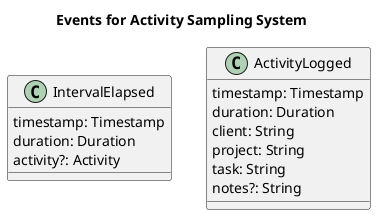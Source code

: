 @startuml

title "Events for Activity Sampling System"

class IntervalElapsed {
  timestamp: Timestamp
  duration: Duration
  activity?: Activity
}

class ActivityLogged {
  timestamp: Timestamp
  duration: Duration
  client: String
  project: String
  task: String
  notes?: String
}

@enduml
